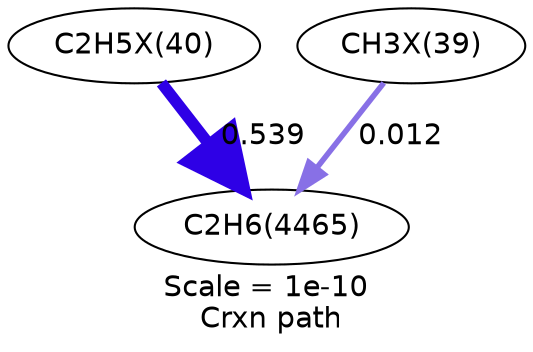 digraph reaction_paths {
center=1;
s45 -> s20[fontname="Helvetica", style="setlinewidth(5.53)", arrowsize=2.77, color="0.7, 1.04, 0.9"
, label=" 0.539"];
s44 -> s20[fontname="Helvetica", style="setlinewidth(2.66)", arrowsize=1.33, color="0.7, 0.512, 0.9"
, label=" 0.012"];
s20 [ fontname="Helvetica", label="C2H6(4465)"];
s44 [ fontname="Helvetica", label="CH3X(39)"];
s45 [ fontname="Helvetica", label="C2H5X(40)"];
 label = "Scale = 1e-10\l Crxn path";
 fontname = "Helvetica";
}
